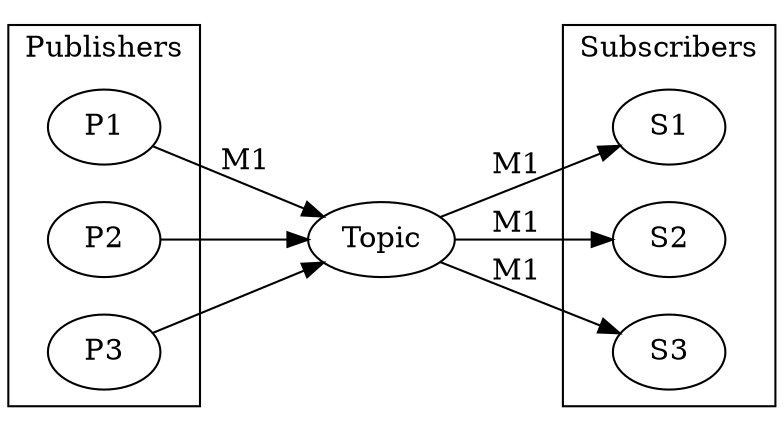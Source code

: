 digraph G {

rankdir=LR;

Topic [label="Topic"];

subgraph cluster_publishers {
	 label="Publishers";
	 P1;
	 P2;
	 P3;
	 }

P1->Topic [label="M1"];
P2->Topic;
P3->Topic;

subgraph cluster_subscribers {
	 label="Subscribers";
	 S1;
	 S2;
	 S3;

}

Topic->S1 [label="M1"];
Topic->S2 [label="M1"];
Topic->S3 [label="M1"];

}